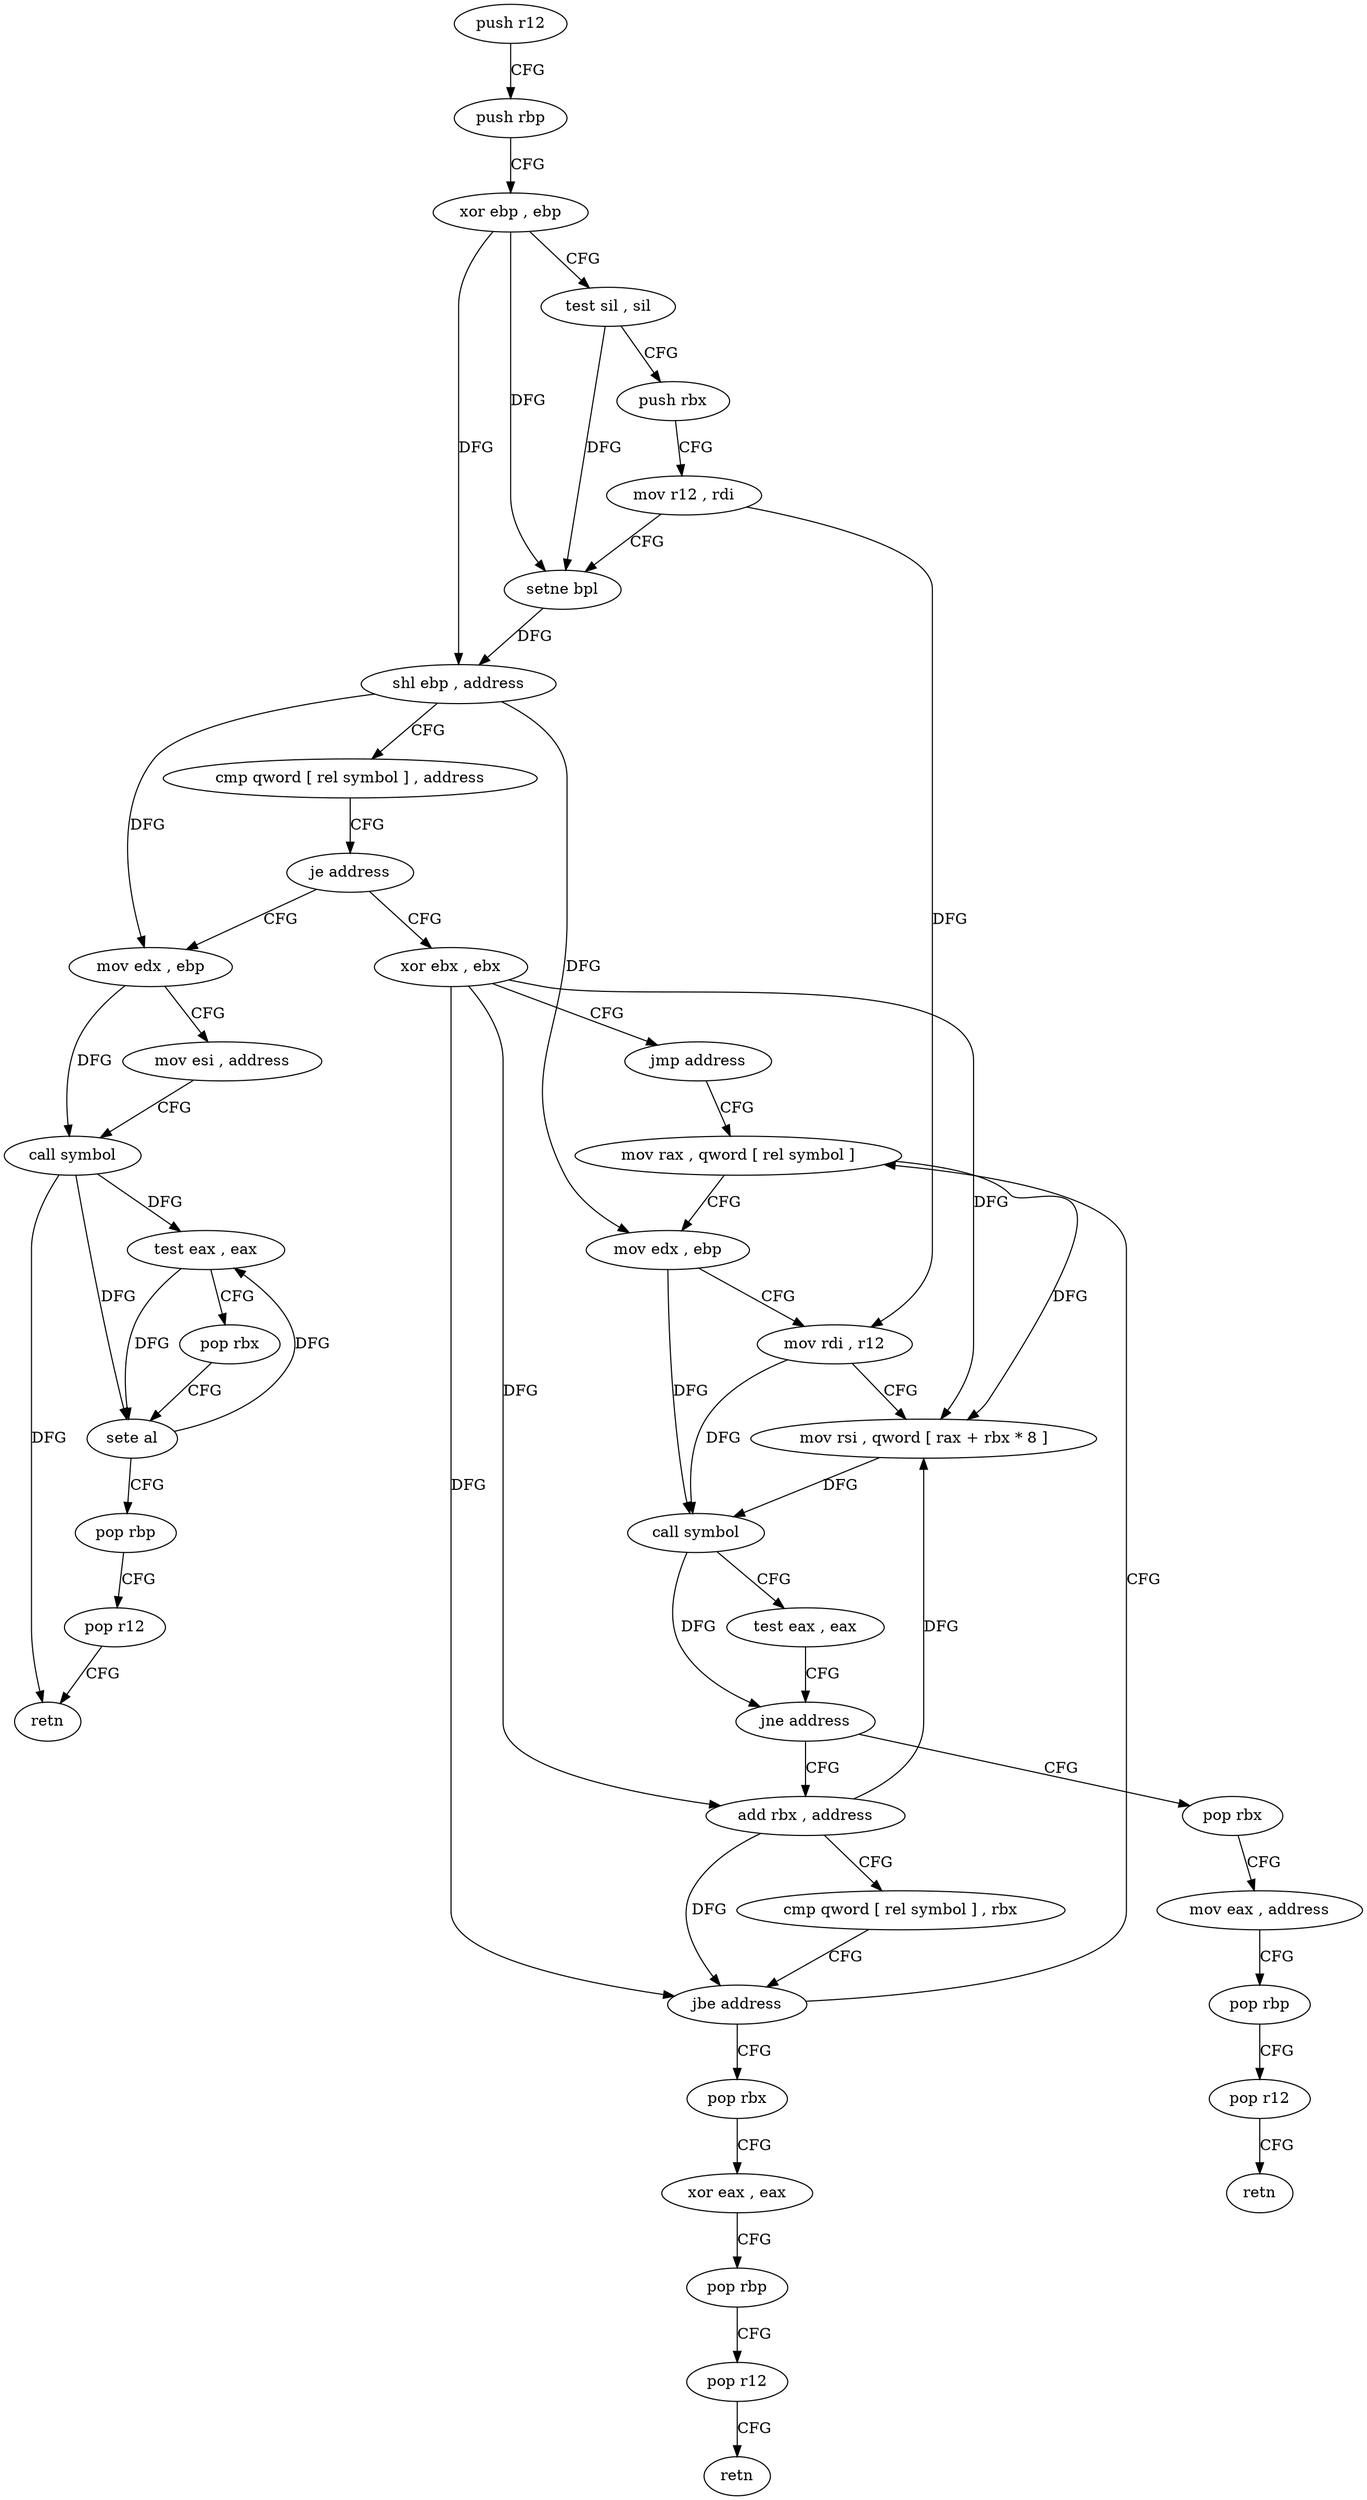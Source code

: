 digraph "func" {
"4222992" [label = "push r12" ]
"4222994" [label = "push rbp" ]
"4222995" [label = "xor ebp , ebp" ]
"4222997" [label = "test sil , sil" ]
"4223000" [label = "push rbx" ]
"4223001" [label = "mov r12 , rdi" ]
"4223004" [label = "setne bpl" ]
"4223008" [label = "shl ebp , address" ]
"4223011" [label = "cmp qword [ rel symbol ] , address" ]
"4223019" [label = "je address" ]
"4223104" [label = "mov edx , ebp" ]
"4223021" [label = "xor ebx , ebx" ]
"4223106" [label = "mov esi , address" ]
"4223111" [label = "call symbol" ]
"4223116" [label = "test eax , eax" ]
"4223118" [label = "pop rbx" ]
"4223119" [label = "sete al" ]
"4223122" [label = "pop rbp" ]
"4223123" [label = "pop r12" ]
"4223125" [label = "retn" ]
"4223023" [label = "jmp address" ]
"4223045" [label = "mov rax , qword [ rel symbol ]" ]
"4223052" [label = "mov edx , ebp" ]
"4223054" [label = "mov rdi , r12" ]
"4223057" [label = "mov rsi , qword [ rax + rbx * 8 ]" ]
"4223061" [label = "call symbol" ]
"4223066" [label = "test eax , eax" ]
"4223068" [label = "jne address" ]
"4223032" [label = "add rbx , address" ]
"4223070" [label = "pop rbx" ]
"4223036" [label = "cmp qword [ rel symbol ] , rbx" ]
"4223043" [label = "jbe address" ]
"4223088" [label = "pop rbx" ]
"4223071" [label = "mov eax , address" ]
"4223076" [label = "pop rbp" ]
"4223077" [label = "pop r12" ]
"4223079" [label = "retn" ]
"4223089" [label = "xor eax , eax" ]
"4223091" [label = "pop rbp" ]
"4223092" [label = "pop r12" ]
"4223094" [label = "retn" ]
"4222992" -> "4222994" [ label = "CFG" ]
"4222994" -> "4222995" [ label = "CFG" ]
"4222995" -> "4222997" [ label = "CFG" ]
"4222995" -> "4223004" [ label = "DFG" ]
"4222995" -> "4223008" [ label = "DFG" ]
"4222997" -> "4223000" [ label = "CFG" ]
"4222997" -> "4223004" [ label = "DFG" ]
"4223000" -> "4223001" [ label = "CFG" ]
"4223001" -> "4223004" [ label = "CFG" ]
"4223001" -> "4223054" [ label = "DFG" ]
"4223004" -> "4223008" [ label = "DFG" ]
"4223008" -> "4223011" [ label = "CFG" ]
"4223008" -> "4223104" [ label = "DFG" ]
"4223008" -> "4223052" [ label = "DFG" ]
"4223011" -> "4223019" [ label = "CFG" ]
"4223019" -> "4223104" [ label = "CFG" ]
"4223019" -> "4223021" [ label = "CFG" ]
"4223104" -> "4223106" [ label = "CFG" ]
"4223104" -> "4223111" [ label = "DFG" ]
"4223021" -> "4223023" [ label = "CFG" ]
"4223021" -> "4223057" [ label = "DFG" ]
"4223021" -> "4223032" [ label = "DFG" ]
"4223021" -> "4223043" [ label = "DFG" ]
"4223106" -> "4223111" [ label = "CFG" ]
"4223111" -> "4223116" [ label = "DFG" ]
"4223111" -> "4223119" [ label = "DFG" ]
"4223111" -> "4223125" [ label = "DFG" ]
"4223116" -> "4223118" [ label = "CFG" ]
"4223116" -> "4223119" [ label = "DFG" ]
"4223118" -> "4223119" [ label = "CFG" ]
"4223119" -> "4223122" [ label = "CFG" ]
"4223119" -> "4223116" [ label = "DFG" ]
"4223122" -> "4223123" [ label = "CFG" ]
"4223123" -> "4223125" [ label = "CFG" ]
"4223023" -> "4223045" [ label = "CFG" ]
"4223045" -> "4223052" [ label = "CFG" ]
"4223045" -> "4223057" [ label = "DFG" ]
"4223052" -> "4223054" [ label = "CFG" ]
"4223052" -> "4223061" [ label = "DFG" ]
"4223054" -> "4223057" [ label = "CFG" ]
"4223054" -> "4223061" [ label = "DFG" ]
"4223057" -> "4223061" [ label = "DFG" ]
"4223061" -> "4223066" [ label = "CFG" ]
"4223061" -> "4223068" [ label = "DFG" ]
"4223066" -> "4223068" [ label = "CFG" ]
"4223068" -> "4223032" [ label = "CFG" ]
"4223068" -> "4223070" [ label = "CFG" ]
"4223032" -> "4223036" [ label = "CFG" ]
"4223032" -> "4223057" [ label = "DFG" ]
"4223032" -> "4223043" [ label = "DFG" ]
"4223070" -> "4223071" [ label = "CFG" ]
"4223036" -> "4223043" [ label = "CFG" ]
"4223043" -> "4223088" [ label = "CFG" ]
"4223043" -> "4223045" [ label = "CFG" ]
"4223088" -> "4223089" [ label = "CFG" ]
"4223071" -> "4223076" [ label = "CFG" ]
"4223076" -> "4223077" [ label = "CFG" ]
"4223077" -> "4223079" [ label = "CFG" ]
"4223089" -> "4223091" [ label = "CFG" ]
"4223091" -> "4223092" [ label = "CFG" ]
"4223092" -> "4223094" [ label = "CFG" ]
}
